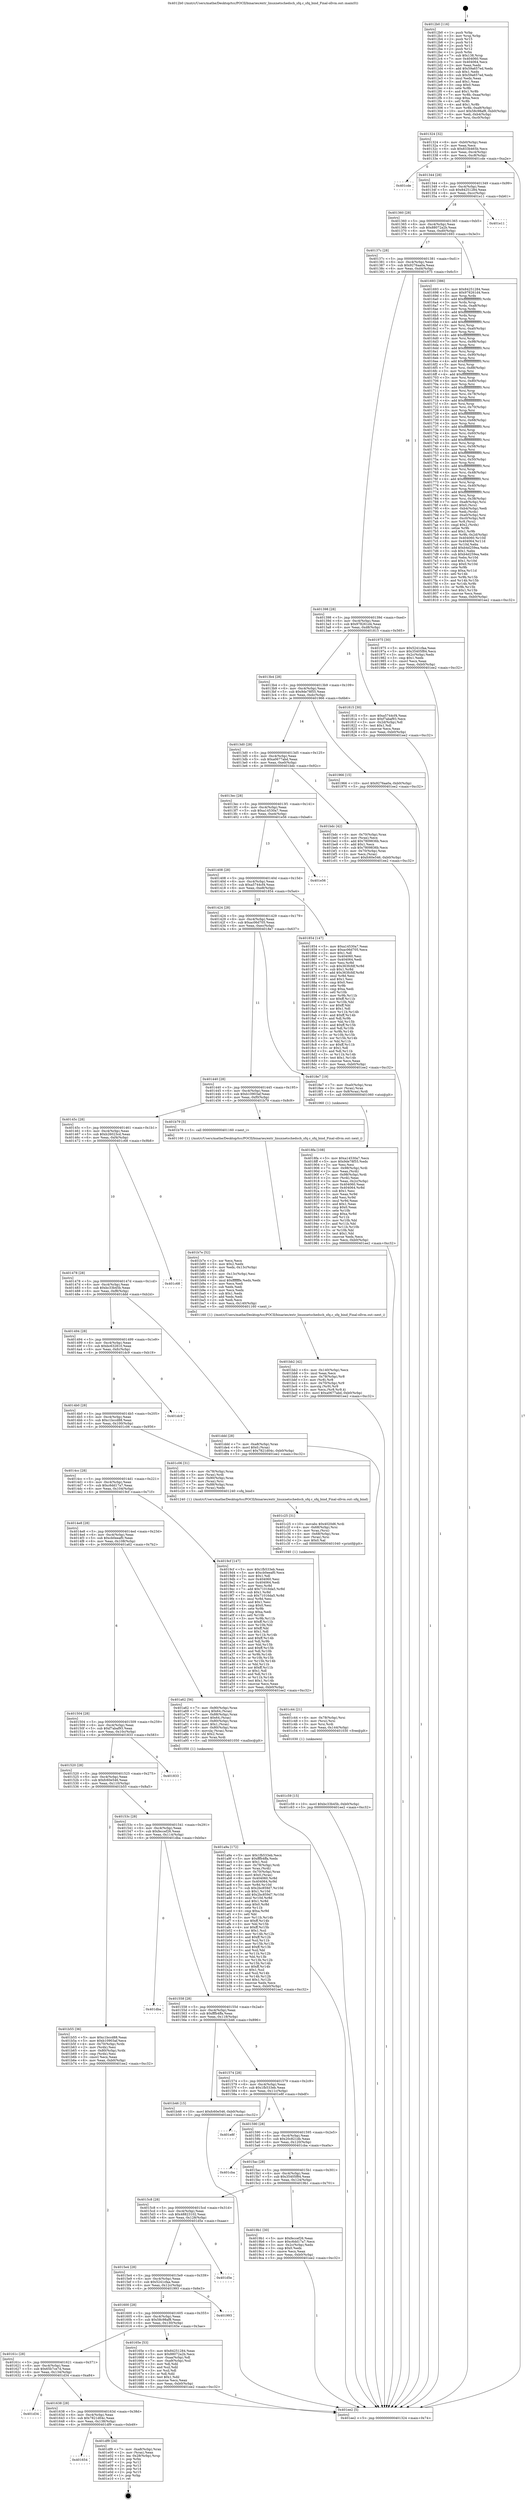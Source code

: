 digraph "0x4012b0" {
  label = "0x4012b0 (/mnt/c/Users/mathe/Desktop/tcc/POCII/binaries/extr_linuxnetschedsch_sfq.c_sfq_bind_Final-ollvm.out::main(0))"
  labelloc = "t"
  node[shape=record]

  Entry [label="",width=0.3,height=0.3,shape=circle,fillcolor=black,style=filled]
  "0x401324" [label="{
     0x401324 [32]\l
     | [instrs]\l
     &nbsp;&nbsp;0x401324 \<+6\>: mov -0xb0(%rbp),%eax\l
     &nbsp;&nbsp;0x40132a \<+2\>: mov %eax,%ecx\l
     &nbsp;&nbsp;0x40132c \<+6\>: sub $0x833b465b,%ecx\l
     &nbsp;&nbsp;0x401332 \<+6\>: mov %eax,-0xc4(%rbp)\l
     &nbsp;&nbsp;0x401338 \<+6\>: mov %ecx,-0xc8(%rbp)\l
     &nbsp;&nbsp;0x40133e \<+6\>: je 0000000000401cde \<main+0xa2e\>\l
  }"]
  "0x401cde" [label="{
     0x401cde\l
  }", style=dashed]
  "0x401344" [label="{
     0x401344 [28]\l
     | [instrs]\l
     &nbsp;&nbsp;0x401344 \<+5\>: jmp 0000000000401349 \<main+0x99\>\l
     &nbsp;&nbsp;0x401349 \<+6\>: mov -0xc4(%rbp),%eax\l
     &nbsp;&nbsp;0x40134f \<+5\>: sub $0x84251284,%eax\l
     &nbsp;&nbsp;0x401354 \<+6\>: mov %eax,-0xcc(%rbp)\l
     &nbsp;&nbsp;0x40135a \<+6\>: je 0000000000401e11 \<main+0xb61\>\l
  }"]
  Exit [label="",width=0.3,height=0.3,shape=circle,fillcolor=black,style=filled,peripheries=2]
  "0x401e11" [label="{
     0x401e11\l
  }", style=dashed]
  "0x401360" [label="{
     0x401360 [28]\l
     | [instrs]\l
     &nbsp;&nbsp;0x401360 \<+5\>: jmp 0000000000401365 \<main+0xb5\>\l
     &nbsp;&nbsp;0x401365 \<+6\>: mov -0xc4(%rbp),%eax\l
     &nbsp;&nbsp;0x40136b \<+5\>: sub $0x88072a2b,%eax\l
     &nbsp;&nbsp;0x401370 \<+6\>: mov %eax,-0xd0(%rbp)\l
     &nbsp;&nbsp;0x401376 \<+6\>: je 0000000000401693 \<main+0x3e3\>\l
  }"]
  "0x401654" [label="{
     0x401654\l
  }", style=dashed]
  "0x401693" [label="{
     0x401693 [386]\l
     | [instrs]\l
     &nbsp;&nbsp;0x401693 \<+5\>: mov $0x84251284,%eax\l
     &nbsp;&nbsp;0x401698 \<+5\>: mov $0x978261d4,%ecx\l
     &nbsp;&nbsp;0x40169d \<+3\>: mov %rsp,%rdx\l
     &nbsp;&nbsp;0x4016a0 \<+4\>: add $0xfffffffffffffff0,%rdx\l
     &nbsp;&nbsp;0x4016a4 \<+3\>: mov %rdx,%rsp\l
     &nbsp;&nbsp;0x4016a7 \<+7\>: mov %rdx,-0xa8(%rbp)\l
     &nbsp;&nbsp;0x4016ae \<+3\>: mov %rsp,%rdx\l
     &nbsp;&nbsp;0x4016b1 \<+4\>: add $0xfffffffffffffff0,%rdx\l
     &nbsp;&nbsp;0x4016b5 \<+3\>: mov %rdx,%rsp\l
     &nbsp;&nbsp;0x4016b8 \<+3\>: mov %rsp,%rsi\l
     &nbsp;&nbsp;0x4016bb \<+4\>: add $0xfffffffffffffff0,%rsi\l
     &nbsp;&nbsp;0x4016bf \<+3\>: mov %rsi,%rsp\l
     &nbsp;&nbsp;0x4016c2 \<+7\>: mov %rsi,-0xa0(%rbp)\l
     &nbsp;&nbsp;0x4016c9 \<+3\>: mov %rsp,%rsi\l
     &nbsp;&nbsp;0x4016cc \<+4\>: add $0xfffffffffffffff0,%rsi\l
     &nbsp;&nbsp;0x4016d0 \<+3\>: mov %rsi,%rsp\l
     &nbsp;&nbsp;0x4016d3 \<+7\>: mov %rsi,-0x98(%rbp)\l
     &nbsp;&nbsp;0x4016da \<+3\>: mov %rsp,%rsi\l
     &nbsp;&nbsp;0x4016dd \<+4\>: add $0xfffffffffffffff0,%rsi\l
     &nbsp;&nbsp;0x4016e1 \<+3\>: mov %rsi,%rsp\l
     &nbsp;&nbsp;0x4016e4 \<+7\>: mov %rsi,-0x90(%rbp)\l
     &nbsp;&nbsp;0x4016eb \<+3\>: mov %rsp,%rsi\l
     &nbsp;&nbsp;0x4016ee \<+4\>: add $0xfffffffffffffff0,%rsi\l
     &nbsp;&nbsp;0x4016f2 \<+3\>: mov %rsi,%rsp\l
     &nbsp;&nbsp;0x4016f5 \<+7\>: mov %rsi,-0x88(%rbp)\l
     &nbsp;&nbsp;0x4016fc \<+3\>: mov %rsp,%rsi\l
     &nbsp;&nbsp;0x4016ff \<+4\>: add $0xfffffffffffffff0,%rsi\l
     &nbsp;&nbsp;0x401703 \<+3\>: mov %rsi,%rsp\l
     &nbsp;&nbsp;0x401706 \<+4\>: mov %rsi,-0x80(%rbp)\l
     &nbsp;&nbsp;0x40170a \<+3\>: mov %rsp,%rsi\l
     &nbsp;&nbsp;0x40170d \<+4\>: add $0xfffffffffffffff0,%rsi\l
     &nbsp;&nbsp;0x401711 \<+3\>: mov %rsi,%rsp\l
     &nbsp;&nbsp;0x401714 \<+4\>: mov %rsi,-0x78(%rbp)\l
     &nbsp;&nbsp;0x401718 \<+3\>: mov %rsp,%rsi\l
     &nbsp;&nbsp;0x40171b \<+4\>: add $0xfffffffffffffff0,%rsi\l
     &nbsp;&nbsp;0x40171f \<+3\>: mov %rsi,%rsp\l
     &nbsp;&nbsp;0x401722 \<+4\>: mov %rsi,-0x70(%rbp)\l
     &nbsp;&nbsp;0x401726 \<+3\>: mov %rsp,%rsi\l
     &nbsp;&nbsp;0x401729 \<+4\>: add $0xfffffffffffffff0,%rsi\l
     &nbsp;&nbsp;0x40172d \<+3\>: mov %rsi,%rsp\l
     &nbsp;&nbsp;0x401730 \<+4\>: mov %rsi,-0x68(%rbp)\l
     &nbsp;&nbsp;0x401734 \<+3\>: mov %rsp,%rsi\l
     &nbsp;&nbsp;0x401737 \<+4\>: add $0xfffffffffffffff0,%rsi\l
     &nbsp;&nbsp;0x40173b \<+3\>: mov %rsi,%rsp\l
     &nbsp;&nbsp;0x40173e \<+4\>: mov %rsi,-0x60(%rbp)\l
     &nbsp;&nbsp;0x401742 \<+3\>: mov %rsp,%rsi\l
     &nbsp;&nbsp;0x401745 \<+4\>: add $0xfffffffffffffff0,%rsi\l
     &nbsp;&nbsp;0x401749 \<+3\>: mov %rsi,%rsp\l
     &nbsp;&nbsp;0x40174c \<+4\>: mov %rsi,-0x58(%rbp)\l
     &nbsp;&nbsp;0x401750 \<+3\>: mov %rsp,%rsi\l
     &nbsp;&nbsp;0x401753 \<+4\>: add $0xfffffffffffffff0,%rsi\l
     &nbsp;&nbsp;0x401757 \<+3\>: mov %rsi,%rsp\l
     &nbsp;&nbsp;0x40175a \<+4\>: mov %rsi,-0x50(%rbp)\l
     &nbsp;&nbsp;0x40175e \<+3\>: mov %rsp,%rsi\l
     &nbsp;&nbsp;0x401761 \<+4\>: add $0xfffffffffffffff0,%rsi\l
     &nbsp;&nbsp;0x401765 \<+3\>: mov %rsi,%rsp\l
     &nbsp;&nbsp;0x401768 \<+4\>: mov %rsi,-0x48(%rbp)\l
     &nbsp;&nbsp;0x40176c \<+3\>: mov %rsp,%rsi\l
     &nbsp;&nbsp;0x40176f \<+4\>: add $0xfffffffffffffff0,%rsi\l
     &nbsp;&nbsp;0x401773 \<+3\>: mov %rsi,%rsp\l
     &nbsp;&nbsp;0x401776 \<+4\>: mov %rsi,-0x40(%rbp)\l
     &nbsp;&nbsp;0x40177a \<+3\>: mov %rsp,%rsi\l
     &nbsp;&nbsp;0x40177d \<+4\>: add $0xfffffffffffffff0,%rsi\l
     &nbsp;&nbsp;0x401781 \<+3\>: mov %rsi,%rsp\l
     &nbsp;&nbsp;0x401784 \<+4\>: mov %rsi,-0x38(%rbp)\l
     &nbsp;&nbsp;0x401788 \<+7\>: mov -0xa8(%rbp),%rsi\l
     &nbsp;&nbsp;0x40178f \<+6\>: movl $0x0,(%rsi)\l
     &nbsp;&nbsp;0x401795 \<+6\>: mov -0xb4(%rbp),%edi\l
     &nbsp;&nbsp;0x40179b \<+2\>: mov %edi,(%rdx)\l
     &nbsp;&nbsp;0x40179d \<+7\>: mov -0xa0(%rbp),%rsi\l
     &nbsp;&nbsp;0x4017a4 \<+7\>: mov -0xc0(%rbp),%r8\l
     &nbsp;&nbsp;0x4017ab \<+3\>: mov %r8,(%rsi)\l
     &nbsp;&nbsp;0x4017ae \<+3\>: cmpl $0x2,(%rdx)\l
     &nbsp;&nbsp;0x4017b1 \<+4\>: setne %r9b\l
     &nbsp;&nbsp;0x4017b5 \<+4\>: and $0x1,%r9b\l
     &nbsp;&nbsp;0x4017b9 \<+4\>: mov %r9b,-0x2d(%rbp)\l
     &nbsp;&nbsp;0x4017bd \<+8\>: mov 0x404060,%r10d\l
     &nbsp;&nbsp;0x4017c5 \<+8\>: mov 0x404064,%r11d\l
     &nbsp;&nbsp;0x4017cd \<+3\>: mov %r10d,%ebx\l
     &nbsp;&nbsp;0x4017d0 \<+6\>: add $0xb4d259ea,%ebx\l
     &nbsp;&nbsp;0x4017d6 \<+3\>: sub $0x1,%ebx\l
     &nbsp;&nbsp;0x4017d9 \<+6\>: sub $0xb4d259ea,%ebx\l
     &nbsp;&nbsp;0x4017df \<+4\>: imul %ebx,%r10d\l
     &nbsp;&nbsp;0x4017e3 \<+4\>: and $0x1,%r10d\l
     &nbsp;&nbsp;0x4017e7 \<+4\>: cmp $0x0,%r10d\l
     &nbsp;&nbsp;0x4017eb \<+4\>: sete %r9b\l
     &nbsp;&nbsp;0x4017ef \<+4\>: cmp $0xa,%r11d\l
     &nbsp;&nbsp;0x4017f3 \<+4\>: setl %r14b\l
     &nbsp;&nbsp;0x4017f7 \<+3\>: mov %r9b,%r15b\l
     &nbsp;&nbsp;0x4017fa \<+3\>: and %r14b,%r15b\l
     &nbsp;&nbsp;0x4017fd \<+3\>: xor %r14b,%r9b\l
     &nbsp;&nbsp;0x401800 \<+3\>: or %r9b,%r15b\l
     &nbsp;&nbsp;0x401803 \<+4\>: test $0x1,%r15b\l
     &nbsp;&nbsp;0x401807 \<+3\>: cmovne %ecx,%eax\l
     &nbsp;&nbsp;0x40180a \<+6\>: mov %eax,-0xb0(%rbp)\l
     &nbsp;&nbsp;0x401810 \<+5\>: jmp 0000000000401ee2 \<main+0xc32\>\l
  }"]
  "0x40137c" [label="{
     0x40137c [28]\l
     | [instrs]\l
     &nbsp;&nbsp;0x40137c \<+5\>: jmp 0000000000401381 \<main+0xd1\>\l
     &nbsp;&nbsp;0x401381 \<+6\>: mov -0xc4(%rbp),%eax\l
     &nbsp;&nbsp;0x401387 \<+5\>: sub $0x9276aa0a,%eax\l
     &nbsp;&nbsp;0x40138c \<+6\>: mov %eax,-0xd4(%rbp)\l
     &nbsp;&nbsp;0x401392 \<+6\>: je 0000000000401975 \<main+0x6c5\>\l
  }"]
  "0x401df9" [label="{
     0x401df9 [24]\l
     | [instrs]\l
     &nbsp;&nbsp;0x401df9 \<+7\>: mov -0xa8(%rbp),%rax\l
     &nbsp;&nbsp;0x401e00 \<+2\>: mov (%rax),%eax\l
     &nbsp;&nbsp;0x401e02 \<+4\>: lea -0x28(%rbp),%rsp\l
     &nbsp;&nbsp;0x401e06 \<+1\>: pop %rbx\l
     &nbsp;&nbsp;0x401e07 \<+2\>: pop %r12\l
     &nbsp;&nbsp;0x401e09 \<+2\>: pop %r13\l
     &nbsp;&nbsp;0x401e0b \<+2\>: pop %r14\l
     &nbsp;&nbsp;0x401e0d \<+2\>: pop %r15\l
     &nbsp;&nbsp;0x401e0f \<+1\>: pop %rbp\l
     &nbsp;&nbsp;0x401e10 \<+1\>: ret\l
  }"]
  "0x401975" [label="{
     0x401975 [30]\l
     | [instrs]\l
     &nbsp;&nbsp;0x401975 \<+5\>: mov $0x5241cfaa,%eax\l
     &nbsp;&nbsp;0x40197a \<+5\>: mov $0x35405f84,%ecx\l
     &nbsp;&nbsp;0x40197f \<+3\>: mov -0x2c(%rbp),%edx\l
     &nbsp;&nbsp;0x401982 \<+3\>: cmp $0x1,%edx\l
     &nbsp;&nbsp;0x401985 \<+3\>: cmovl %ecx,%eax\l
     &nbsp;&nbsp;0x401988 \<+6\>: mov %eax,-0xb0(%rbp)\l
     &nbsp;&nbsp;0x40198e \<+5\>: jmp 0000000000401ee2 \<main+0xc32\>\l
  }"]
  "0x401398" [label="{
     0x401398 [28]\l
     | [instrs]\l
     &nbsp;&nbsp;0x401398 \<+5\>: jmp 000000000040139d \<main+0xed\>\l
     &nbsp;&nbsp;0x40139d \<+6\>: mov -0xc4(%rbp),%eax\l
     &nbsp;&nbsp;0x4013a3 \<+5\>: sub $0x978261d4,%eax\l
     &nbsp;&nbsp;0x4013a8 \<+6\>: mov %eax,-0xd8(%rbp)\l
     &nbsp;&nbsp;0x4013ae \<+6\>: je 0000000000401815 \<main+0x565\>\l
  }"]
  "0x401638" [label="{
     0x401638 [28]\l
     | [instrs]\l
     &nbsp;&nbsp;0x401638 \<+5\>: jmp 000000000040163d \<main+0x38d\>\l
     &nbsp;&nbsp;0x40163d \<+6\>: mov -0xc4(%rbp),%eax\l
     &nbsp;&nbsp;0x401643 \<+5\>: sub $0x7821d04c,%eax\l
     &nbsp;&nbsp;0x401648 \<+6\>: mov %eax,-0x138(%rbp)\l
     &nbsp;&nbsp;0x40164e \<+6\>: je 0000000000401df9 \<main+0xb49\>\l
  }"]
  "0x401815" [label="{
     0x401815 [30]\l
     | [instrs]\l
     &nbsp;&nbsp;0x401815 \<+5\>: mov $0xa5744cf4,%eax\l
     &nbsp;&nbsp;0x40181a \<+5\>: mov $0xf7abaf93,%ecx\l
     &nbsp;&nbsp;0x40181f \<+3\>: mov -0x2d(%rbp),%dl\l
     &nbsp;&nbsp;0x401822 \<+3\>: test $0x1,%dl\l
     &nbsp;&nbsp;0x401825 \<+3\>: cmovne %ecx,%eax\l
     &nbsp;&nbsp;0x401828 \<+6\>: mov %eax,-0xb0(%rbp)\l
     &nbsp;&nbsp;0x40182e \<+5\>: jmp 0000000000401ee2 \<main+0xc32\>\l
  }"]
  "0x4013b4" [label="{
     0x4013b4 [28]\l
     | [instrs]\l
     &nbsp;&nbsp;0x4013b4 \<+5\>: jmp 00000000004013b9 \<main+0x109\>\l
     &nbsp;&nbsp;0x4013b9 \<+6\>: mov -0xc4(%rbp),%eax\l
     &nbsp;&nbsp;0x4013bf \<+5\>: sub $0x9de78f55,%eax\l
     &nbsp;&nbsp;0x4013c4 \<+6\>: mov %eax,-0xdc(%rbp)\l
     &nbsp;&nbsp;0x4013ca \<+6\>: je 0000000000401966 \<main+0x6b6\>\l
  }"]
  "0x401d34" [label="{
     0x401d34\l
  }", style=dashed]
  "0x401966" [label="{
     0x401966 [15]\l
     | [instrs]\l
     &nbsp;&nbsp;0x401966 \<+10\>: movl $0x9276aa0a,-0xb0(%rbp)\l
     &nbsp;&nbsp;0x401970 \<+5\>: jmp 0000000000401ee2 \<main+0xc32\>\l
  }"]
  "0x4013d0" [label="{
     0x4013d0 [28]\l
     | [instrs]\l
     &nbsp;&nbsp;0x4013d0 \<+5\>: jmp 00000000004013d5 \<main+0x125\>\l
     &nbsp;&nbsp;0x4013d5 \<+6\>: mov -0xc4(%rbp),%eax\l
     &nbsp;&nbsp;0x4013db \<+5\>: sub $0xa0677abd,%eax\l
     &nbsp;&nbsp;0x4013e0 \<+6\>: mov %eax,-0xe0(%rbp)\l
     &nbsp;&nbsp;0x4013e6 \<+6\>: je 0000000000401bdc \<main+0x92c\>\l
  }"]
  "0x401c59" [label="{
     0x401c59 [15]\l
     | [instrs]\l
     &nbsp;&nbsp;0x401c59 \<+10\>: movl $0xbc33b45b,-0xb0(%rbp)\l
     &nbsp;&nbsp;0x401c63 \<+5\>: jmp 0000000000401ee2 \<main+0xc32\>\l
  }"]
  "0x401bdc" [label="{
     0x401bdc [42]\l
     | [instrs]\l
     &nbsp;&nbsp;0x401bdc \<+4\>: mov -0x70(%rbp),%rax\l
     &nbsp;&nbsp;0x401be0 \<+2\>: mov (%rax),%ecx\l
     &nbsp;&nbsp;0x401be2 \<+6\>: add $0x7809836b,%ecx\l
     &nbsp;&nbsp;0x401be8 \<+3\>: add $0x1,%ecx\l
     &nbsp;&nbsp;0x401beb \<+6\>: sub $0x7809836b,%ecx\l
     &nbsp;&nbsp;0x401bf1 \<+4\>: mov -0x70(%rbp),%rax\l
     &nbsp;&nbsp;0x401bf5 \<+2\>: mov %ecx,(%rax)\l
     &nbsp;&nbsp;0x401bf7 \<+10\>: movl $0xfc60e546,-0xb0(%rbp)\l
     &nbsp;&nbsp;0x401c01 \<+5\>: jmp 0000000000401ee2 \<main+0xc32\>\l
  }"]
  "0x4013ec" [label="{
     0x4013ec [28]\l
     | [instrs]\l
     &nbsp;&nbsp;0x4013ec \<+5\>: jmp 00000000004013f1 \<main+0x141\>\l
     &nbsp;&nbsp;0x4013f1 \<+6\>: mov -0xc4(%rbp),%eax\l
     &nbsp;&nbsp;0x4013f7 \<+5\>: sub $0xa14530a7,%eax\l
     &nbsp;&nbsp;0x4013fc \<+6\>: mov %eax,-0xe4(%rbp)\l
     &nbsp;&nbsp;0x401402 \<+6\>: je 0000000000401e56 \<main+0xba6\>\l
  }"]
  "0x401c44" [label="{
     0x401c44 [21]\l
     | [instrs]\l
     &nbsp;&nbsp;0x401c44 \<+4\>: mov -0x78(%rbp),%rsi\l
     &nbsp;&nbsp;0x401c48 \<+3\>: mov (%rsi),%rsi\l
     &nbsp;&nbsp;0x401c4b \<+3\>: mov %rsi,%rdi\l
     &nbsp;&nbsp;0x401c4e \<+6\>: mov %eax,-0x144(%rbp)\l
     &nbsp;&nbsp;0x401c54 \<+5\>: call 0000000000401030 \<free@plt\>\l
     | [calls]\l
     &nbsp;&nbsp;0x401030 \{1\} (unknown)\l
  }"]
  "0x401e56" [label="{
     0x401e56\l
  }", style=dashed]
  "0x401408" [label="{
     0x401408 [28]\l
     | [instrs]\l
     &nbsp;&nbsp;0x401408 \<+5\>: jmp 000000000040140d \<main+0x15d\>\l
     &nbsp;&nbsp;0x40140d \<+6\>: mov -0xc4(%rbp),%eax\l
     &nbsp;&nbsp;0x401413 \<+5\>: sub $0xa5744cf4,%eax\l
     &nbsp;&nbsp;0x401418 \<+6\>: mov %eax,-0xe8(%rbp)\l
     &nbsp;&nbsp;0x40141e \<+6\>: je 0000000000401854 \<main+0x5a4\>\l
  }"]
  "0x401c25" [label="{
     0x401c25 [31]\l
     | [instrs]\l
     &nbsp;&nbsp;0x401c25 \<+10\>: movabs $0x4020d6,%rdi\l
     &nbsp;&nbsp;0x401c2f \<+4\>: mov -0x68(%rbp),%rsi\l
     &nbsp;&nbsp;0x401c33 \<+3\>: mov %rax,(%rsi)\l
     &nbsp;&nbsp;0x401c36 \<+4\>: mov -0x68(%rbp),%rax\l
     &nbsp;&nbsp;0x401c3a \<+3\>: mov (%rax),%rsi\l
     &nbsp;&nbsp;0x401c3d \<+2\>: mov $0x0,%al\l
     &nbsp;&nbsp;0x401c3f \<+5\>: call 0000000000401040 \<printf@plt\>\l
     | [calls]\l
     &nbsp;&nbsp;0x401040 \{1\} (unknown)\l
  }"]
  "0x401854" [label="{
     0x401854 [147]\l
     | [instrs]\l
     &nbsp;&nbsp;0x401854 \<+5\>: mov $0xa14530a7,%eax\l
     &nbsp;&nbsp;0x401859 \<+5\>: mov $0xac06d705,%ecx\l
     &nbsp;&nbsp;0x40185e \<+2\>: mov $0x1,%dl\l
     &nbsp;&nbsp;0x401860 \<+7\>: mov 0x404060,%esi\l
     &nbsp;&nbsp;0x401867 \<+7\>: mov 0x404064,%edi\l
     &nbsp;&nbsp;0x40186e \<+3\>: mov %esi,%r8d\l
     &nbsp;&nbsp;0x401871 \<+7\>: sub $0x363fcfdf,%r8d\l
     &nbsp;&nbsp;0x401878 \<+4\>: sub $0x1,%r8d\l
     &nbsp;&nbsp;0x40187c \<+7\>: add $0x363fcfdf,%r8d\l
     &nbsp;&nbsp;0x401883 \<+4\>: imul %r8d,%esi\l
     &nbsp;&nbsp;0x401887 \<+3\>: and $0x1,%esi\l
     &nbsp;&nbsp;0x40188a \<+3\>: cmp $0x0,%esi\l
     &nbsp;&nbsp;0x40188d \<+4\>: sete %r9b\l
     &nbsp;&nbsp;0x401891 \<+3\>: cmp $0xa,%edi\l
     &nbsp;&nbsp;0x401894 \<+4\>: setl %r10b\l
     &nbsp;&nbsp;0x401898 \<+3\>: mov %r9b,%r11b\l
     &nbsp;&nbsp;0x40189b \<+4\>: xor $0xff,%r11b\l
     &nbsp;&nbsp;0x40189f \<+3\>: mov %r10b,%bl\l
     &nbsp;&nbsp;0x4018a2 \<+3\>: xor $0xff,%bl\l
     &nbsp;&nbsp;0x4018a5 \<+3\>: xor $0x1,%dl\l
     &nbsp;&nbsp;0x4018a8 \<+3\>: mov %r11b,%r14b\l
     &nbsp;&nbsp;0x4018ab \<+4\>: and $0xff,%r14b\l
     &nbsp;&nbsp;0x4018af \<+3\>: and %dl,%r9b\l
     &nbsp;&nbsp;0x4018b2 \<+3\>: mov %bl,%r15b\l
     &nbsp;&nbsp;0x4018b5 \<+4\>: and $0xff,%r15b\l
     &nbsp;&nbsp;0x4018b9 \<+3\>: and %dl,%r10b\l
     &nbsp;&nbsp;0x4018bc \<+3\>: or %r9b,%r14b\l
     &nbsp;&nbsp;0x4018bf \<+3\>: or %r10b,%r15b\l
     &nbsp;&nbsp;0x4018c2 \<+3\>: xor %r15b,%r14b\l
     &nbsp;&nbsp;0x4018c5 \<+3\>: or %bl,%r11b\l
     &nbsp;&nbsp;0x4018c8 \<+4\>: xor $0xff,%r11b\l
     &nbsp;&nbsp;0x4018cc \<+3\>: or $0x1,%dl\l
     &nbsp;&nbsp;0x4018cf \<+3\>: and %dl,%r11b\l
     &nbsp;&nbsp;0x4018d2 \<+3\>: or %r11b,%r14b\l
     &nbsp;&nbsp;0x4018d5 \<+4\>: test $0x1,%r14b\l
     &nbsp;&nbsp;0x4018d9 \<+3\>: cmovne %ecx,%eax\l
     &nbsp;&nbsp;0x4018dc \<+6\>: mov %eax,-0xb0(%rbp)\l
     &nbsp;&nbsp;0x4018e2 \<+5\>: jmp 0000000000401ee2 \<main+0xc32\>\l
  }"]
  "0x401424" [label="{
     0x401424 [28]\l
     | [instrs]\l
     &nbsp;&nbsp;0x401424 \<+5\>: jmp 0000000000401429 \<main+0x179\>\l
     &nbsp;&nbsp;0x401429 \<+6\>: mov -0xc4(%rbp),%eax\l
     &nbsp;&nbsp;0x40142f \<+5\>: sub $0xac06d705,%eax\l
     &nbsp;&nbsp;0x401434 \<+6\>: mov %eax,-0xec(%rbp)\l
     &nbsp;&nbsp;0x40143a \<+6\>: je 00000000004018e7 \<main+0x637\>\l
  }"]
  "0x401bb2" [label="{
     0x401bb2 [42]\l
     | [instrs]\l
     &nbsp;&nbsp;0x401bb2 \<+6\>: mov -0x140(%rbp),%ecx\l
     &nbsp;&nbsp;0x401bb8 \<+3\>: imul %eax,%ecx\l
     &nbsp;&nbsp;0x401bbb \<+4\>: mov -0x78(%rbp),%r8\l
     &nbsp;&nbsp;0x401bbf \<+3\>: mov (%r8),%r8\l
     &nbsp;&nbsp;0x401bc2 \<+4\>: mov -0x70(%rbp),%r9\l
     &nbsp;&nbsp;0x401bc6 \<+3\>: movslq (%r9),%r9\l
     &nbsp;&nbsp;0x401bc9 \<+4\>: mov %ecx,(%r8,%r9,4)\l
     &nbsp;&nbsp;0x401bcd \<+10\>: movl $0xa0677abd,-0xb0(%rbp)\l
     &nbsp;&nbsp;0x401bd7 \<+5\>: jmp 0000000000401ee2 \<main+0xc32\>\l
  }"]
  "0x4018e7" [label="{
     0x4018e7 [19]\l
     | [instrs]\l
     &nbsp;&nbsp;0x4018e7 \<+7\>: mov -0xa0(%rbp),%rax\l
     &nbsp;&nbsp;0x4018ee \<+3\>: mov (%rax),%rax\l
     &nbsp;&nbsp;0x4018f1 \<+4\>: mov 0x8(%rax),%rdi\l
     &nbsp;&nbsp;0x4018f5 \<+5\>: call 0000000000401060 \<atoi@plt\>\l
     | [calls]\l
     &nbsp;&nbsp;0x401060 \{1\} (unknown)\l
  }"]
  "0x401440" [label="{
     0x401440 [28]\l
     | [instrs]\l
     &nbsp;&nbsp;0x401440 \<+5\>: jmp 0000000000401445 \<main+0x195\>\l
     &nbsp;&nbsp;0x401445 \<+6\>: mov -0xc4(%rbp),%eax\l
     &nbsp;&nbsp;0x40144b \<+5\>: sub $0xb10903af,%eax\l
     &nbsp;&nbsp;0x401450 \<+6\>: mov %eax,-0xf0(%rbp)\l
     &nbsp;&nbsp;0x401456 \<+6\>: je 0000000000401b79 \<main+0x8c9\>\l
  }"]
  "0x401b7e" [label="{
     0x401b7e [52]\l
     | [instrs]\l
     &nbsp;&nbsp;0x401b7e \<+2\>: xor %ecx,%ecx\l
     &nbsp;&nbsp;0x401b80 \<+5\>: mov $0x2,%edx\l
     &nbsp;&nbsp;0x401b85 \<+6\>: mov %edx,-0x13c(%rbp)\l
     &nbsp;&nbsp;0x401b8b \<+1\>: cltd\l
     &nbsp;&nbsp;0x401b8c \<+6\>: mov -0x13c(%rbp),%esi\l
     &nbsp;&nbsp;0x401b92 \<+2\>: idiv %esi\l
     &nbsp;&nbsp;0x401b94 \<+6\>: imul $0xfffffffe,%edx,%edx\l
     &nbsp;&nbsp;0x401b9a \<+2\>: mov %ecx,%edi\l
     &nbsp;&nbsp;0x401b9c \<+2\>: sub %edx,%edi\l
     &nbsp;&nbsp;0x401b9e \<+2\>: mov %ecx,%edx\l
     &nbsp;&nbsp;0x401ba0 \<+3\>: sub $0x1,%edx\l
     &nbsp;&nbsp;0x401ba3 \<+2\>: add %edx,%edi\l
     &nbsp;&nbsp;0x401ba5 \<+2\>: sub %edi,%ecx\l
     &nbsp;&nbsp;0x401ba7 \<+6\>: mov %ecx,-0x140(%rbp)\l
     &nbsp;&nbsp;0x401bad \<+5\>: call 0000000000401160 \<next_i\>\l
     | [calls]\l
     &nbsp;&nbsp;0x401160 \{1\} (/mnt/c/Users/mathe/Desktop/tcc/POCII/binaries/extr_linuxnetschedsch_sfq.c_sfq_bind_Final-ollvm.out::next_i)\l
  }"]
  "0x401b79" [label="{
     0x401b79 [5]\l
     | [instrs]\l
     &nbsp;&nbsp;0x401b79 \<+5\>: call 0000000000401160 \<next_i\>\l
     | [calls]\l
     &nbsp;&nbsp;0x401160 \{1\} (/mnt/c/Users/mathe/Desktop/tcc/POCII/binaries/extr_linuxnetschedsch_sfq.c_sfq_bind_Final-ollvm.out::next_i)\l
  }"]
  "0x40145c" [label="{
     0x40145c [28]\l
     | [instrs]\l
     &nbsp;&nbsp;0x40145c \<+5\>: jmp 0000000000401461 \<main+0x1b1\>\l
     &nbsp;&nbsp;0x401461 \<+6\>: mov -0xc4(%rbp),%eax\l
     &nbsp;&nbsp;0x401467 \<+5\>: sub $0xb26023cd,%eax\l
     &nbsp;&nbsp;0x40146c \<+6\>: mov %eax,-0xf4(%rbp)\l
     &nbsp;&nbsp;0x401472 \<+6\>: je 0000000000401c68 \<main+0x9b8\>\l
  }"]
  "0x401a9a" [label="{
     0x401a9a [172]\l
     | [instrs]\l
     &nbsp;&nbsp;0x401a9a \<+5\>: mov $0x1fb533eb,%ecx\l
     &nbsp;&nbsp;0x401a9f \<+5\>: mov $0xfffb4ffa,%edx\l
     &nbsp;&nbsp;0x401aa4 \<+3\>: mov $0x1,%sil\l
     &nbsp;&nbsp;0x401aa7 \<+4\>: mov -0x78(%rbp),%rdi\l
     &nbsp;&nbsp;0x401aab \<+3\>: mov %rax,(%rdi)\l
     &nbsp;&nbsp;0x401aae \<+4\>: mov -0x70(%rbp),%rax\l
     &nbsp;&nbsp;0x401ab2 \<+6\>: movl $0x0,(%rax)\l
     &nbsp;&nbsp;0x401ab8 \<+8\>: mov 0x404060,%r8d\l
     &nbsp;&nbsp;0x401ac0 \<+8\>: mov 0x404064,%r9d\l
     &nbsp;&nbsp;0x401ac8 \<+3\>: mov %r8d,%r10d\l
     &nbsp;&nbsp;0x401acb \<+7\>: sub $0x2bc859d7,%r10d\l
     &nbsp;&nbsp;0x401ad2 \<+4\>: sub $0x1,%r10d\l
     &nbsp;&nbsp;0x401ad6 \<+7\>: add $0x2bc859d7,%r10d\l
     &nbsp;&nbsp;0x401add \<+4\>: imul %r10d,%r8d\l
     &nbsp;&nbsp;0x401ae1 \<+4\>: and $0x1,%r8d\l
     &nbsp;&nbsp;0x401ae5 \<+4\>: cmp $0x0,%r8d\l
     &nbsp;&nbsp;0x401ae9 \<+4\>: sete %r11b\l
     &nbsp;&nbsp;0x401aed \<+4\>: cmp $0xa,%r9d\l
     &nbsp;&nbsp;0x401af1 \<+3\>: setl %bl\l
     &nbsp;&nbsp;0x401af4 \<+3\>: mov %r11b,%r14b\l
     &nbsp;&nbsp;0x401af7 \<+4\>: xor $0xff,%r14b\l
     &nbsp;&nbsp;0x401afb \<+3\>: mov %bl,%r15b\l
     &nbsp;&nbsp;0x401afe \<+4\>: xor $0xff,%r15b\l
     &nbsp;&nbsp;0x401b02 \<+4\>: xor $0x1,%sil\l
     &nbsp;&nbsp;0x401b06 \<+3\>: mov %r14b,%r12b\l
     &nbsp;&nbsp;0x401b09 \<+4\>: and $0xff,%r12b\l
     &nbsp;&nbsp;0x401b0d \<+3\>: and %sil,%r11b\l
     &nbsp;&nbsp;0x401b10 \<+3\>: mov %r15b,%r13b\l
     &nbsp;&nbsp;0x401b13 \<+4\>: and $0xff,%r13b\l
     &nbsp;&nbsp;0x401b17 \<+3\>: and %sil,%bl\l
     &nbsp;&nbsp;0x401b1a \<+3\>: or %r11b,%r12b\l
     &nbsp;&nbsp;0x401b1d \<+3\>: or %bl,%r13b\l
     &nbsp;&nbsp;0x401b20 \<+3\>: xor %r13b,%r12b\l
     &nbsp;&nbsp;0x401b23 \<+3\>: or %r15b,%r14b\l
     &nbsp;&nbsp;0x401b26 \<+4\>: xor $0xff,%r14b\l
     &nbsp;&nbsp;0x401b2a \<+4\>: or $0x1,%sil\l
     &nbsp;&nbsp;0x401b2e \<+3\>: and %sil,%r14b\l
     &nbsp;&nbsp;0x401b31 \<+3\>: or %r14b,%r12b\l
     &nbsp;&nbsp;0x401b34 \<+4\>: test $0x1,%r12b\l
     &nbsp;&nbsp;0x401b38 \<+3\>: cmovne %edx,%ecx\l
     &nbsp;&nbsp;0x401b3b \<+6\>: mov %ecx,-0xb0(%rbp)\l
     &nbsp;&nbsp;0x401b41 \<+5\>: jmp 0000000000401ee2 \<main+0xc32\>\l
  }"]
  "0x401c68" [label="{
     0x401c68\l
  }", style=dashed]
  "0x401478" [label="{
     0x401478 [28]\l
     | [instrs]\l
     &nbsp;&nbsp;0x401478 \<+5\>: jmp 000000000040147d \<main+0x1cd\>\l
     &nbsp;&nbsp;0x40147d \<+6\>: mov -0xc4(%rbp),%eax\l
     &nbsp;&nbsp;0x401483 \<+5\>: sub $0xbc33b45b,%eax\l
     &nbsp;&nbsp;0x401488 \<+6\>: mov %eax,-0xf8(%rbp)\l
     &nbsp;&nbsp;0x40148e \<+6\>: je 0000000000401ddd \<main+0xb2d\>\l
  }"]
  "0x4018fa" [label="{
     0x4018fa [108]\l
     | [instrs]\l
     &nbsp;&nbsp;0x4018fa \<+5\>: mov $0xa14530a7,%ecx\l
     &nbsp;&nbsp;0x4018ff \<+5\>: mov $0x9de78f55,%edx\l
     &nbsp;&nbsp;0x401904 \<+2\>: xor %esi,%esi\l
     &nbsp;&nbsp;0x401906 \<+7\>: mov -0x98(%rbp),%rdi\l
     &nbsp;&nbsp;0x40190d \<+2\>: mov %eax,(%rdi)\l
     &nbsp;&nbsp;0x40190f \<+7\>: mov -0x98(%rbp),%rdi\l
     &nbsp;&nbsp;0x401916 \<+2\>: mov (%rdi),%eax\l
     &nbsp;&nbsp;0x401918 \<+3\>: mov %eax,-0x2c(%rbp)\l
     &nbsp;&nbsp;0x40191b \<+7\>: mov 0x404060,%eax\l
     &nbsp;&nbsp;0x401922 \<+8\>: mov 0x404064,%r8d\l
     &nbsp;&nbsp;0x40192a \<+3\>: sub $0x1,%esi\l
     &nbsp;&nbsp;0x40192d \<+3\>: mov %eax,%r9d\l
     &nbsp;&nbsp;0x401930 \<+3\>: add %esi,%r9d\l
     &nbsp;&nbsp;0x401933 \<+4\>: imul %r9d,%eax\l
     &nbsp;&nbsp;0x401937 \<+3\>: and $0x1,%eax\l
     &nbsp;&nbsp;0x40193a \<+3\>: cmp $0x0,%eax\l
     &nbsp;&nbsp;0x40193d \<+4\>: sete %r10b\l
     &nbsp;&nbsp;0x401941 \<+4\>: cmp $0xa,%r8d\l
     &nbsp;&nbsp;0x401945 \<+4\>: setl %r11b\l
     &nbsp;&nbsp;0x401949 \<+3\>: mov %r10b,%bl\l
     &nbsp;&nbsp;0x40194c \<+3\>: and %r11b,%bl\l
     &nbsp;&nbsp;0x40194f \<+3\>: xor %r11b,%r10b\l
     &nbsp;&nbsp;0x401952 \<+3\>: or %r10b,%bl\l
     &nbsp;&nbsp;0x401955 \<+3\>: test $0x1,%bl\l
     &nbsp;&nbsp;0x401958 \<+3\>: cmovne %edx,%ecx\l
     &nbsp;&nbsp;0x40195b \<+6\>: mov %ecx,-0xb0(%rbp)\l
     &nbsp;&nbsp;0x401961 \<+5\>: jmp 0000000000401ee2 \<main+0xc32\>\l
  }"]
  "0x401ddd" [label="{
     0x401ddd [28]\l
     | [instrs]\l
     &nbsp;&nbsp;0x401ddd \<+7\>: mov -0xa8(%rbp),%rax\l
     &nbsp;&nbsp;0x401de4 \<+6\>: movl $0x0,(%rax)\l
     &nbsp;&nbsp;0x401dea \<+10\>: movl $0x7821d04c,-0xb0(%rbp)\l
     &nbsp;&nbsp;0x401df4 \<+5\>: jmp 0000000000401ee2 \<main+0xc32\>\l
  }"]
  "0x401494" [label="{
     0x401494 [28]\l
     | [instrs]\l
     &nbsp;&nbsp;0x401494 \<+5\>: jmp 0000000000401499 \<main+0x1e9\>\l
     &nbsp;&nbsp;0x401499 \<+6\>: mov -0xc4(%rbp),%eax\l
     &nbsp;&nbsp;0x40149f \<+5\>: sub $0xbc632810,%eax\l
     &nbsp;&nbsp;0x4014a4 \<+6\>: mov %eax,-0xfc(%rbp)\l
     &nbsp;&nbsp;0x4014aa \<+6\>: je 0000000000401dc9 \<main+0xb19\>\l
  }"]
  "0x4012b0" [label="{
     0x4012b0 [116]\l
     | [instrs]\l
     &nbsp;&nbsp;0x4012b0 \<+1\>: push %rbp\l
     &nbsp;&nbsp;0x4012b1 \<+3\>: mov %rsp,%rbp\l
     &nbsp;&nbsp;0x4012b4 \<+2\>: push %r15\l
     &nbsp;&nbsp;0x4012b6 \<+2\>: push %r14\l
     &nbsp;&nbsp;0x4012b8 \<+2\>: push %r13\l
     &nbsp;&nbsp;0x4012ba \<+2\>: push %r12\l
     &nbsp;&nbsp;0x4012bc \<+1\>: push %rbx\l
     &nbsp;&nbsp;0x4012bd \<+7\>: sub $0x138,%rsp\l
     &nbsp;&nbsp;0x4012c4 \<+7\>: mov 0x404060,%eax\l
     &nbsp;&nbsp;0x4012cb \<+7\>: mov 0x404064,%ecx\l
     &nbsp;&nbsp;0x4012d2 \<+2\>: mov %eax,%edx\l
     &nbsp;&nbsp;0x4012d4 \<+6\>: add $0x59a657ed,%edx\l
     &nbsp;&nbsp;0x4012da \<+3\>: sub $0x1,%edx\l
     &nbsp;&nbsp;0x4012dd \<+6\>: sub $0x59a657ed,%edx\l
     &nbsp;&nbsp;0x4012e3 \<+3\>: imul %edx,%eax\l
     &nbsp;&nbsp;0x4012e6 \<+3\>: and $0x1,%eax\l
     &nbsp;&nbsp;0x4012e9 \<+3\>: cmp $0x0,%eax\l
     &nbsp;&nbsp;0x4012ec \<+4\>: sete %r8b\l
     &nbsp;&nbsp;0x4012f0 \<+4\>: and $0x1,%r8b\l
     &nbsp;&nbsp;0x4012f4 \<+7\>: mov %r8b,-0xaa(%rbp)\l
     &nbsp;&nbsp;0x4012fb \<+3\>: cmp $0xa,%ecx\l
     &nbsp;&nbsp;0x4012fe \<+4\>: setl %r8b\l
     &nbsp;&nbsp;0x401302 \<+4\>: and $0x1,%r8b\l
     &nbsp;&nbsp;0x401306 \<+7\>: mov %r8b,-0xa9(%rbp)\l
     &nbsp;&nbsp;0x40130d \<+10\>: movl $0x58c98af8,-0xb0(%rbp)\l
     &nbsp;&nbsp;0x401317 \<+6\>: mov %edi,-0xb4(%rbp)\l
     &nbsp;&nbsp;0x40131d \<+7\>: mov %rsi,-0xc0(%rbp)\l
  }"]
  "0x401dc9" [label="{
     0x401dc9\l
  }", style=dashed]
  "0x4014b0" [label="{
     0x4014b0 [28]\l
     | [instrs]\l
     &nbsp;&nbsp;0x4014b0 \<+5\>: jmp 00000000004014b5 \<main+0x205\>\l
     &nbsp;&nbsp;0x4014b5 \<+6\>: mov -0xc4(%rbp),%eax\l
     &nbsp;&nbsp;0x4014bb \<+5\>: sub $0xc1bccd88,%eax\l
     &nbsp;&nbsp;0x4014c0 \<+6\>: mov %eax,-0x100(%rbp)\l
     &nbsp;&nbsp;0x4014c6 \<+6\>: je 0000000000401c06 \<main+0x956\>\l
  }"]
  "0x401ee2" [label="{
     0x401ee2 [5]\l
     | [instrs]\l
     &nbsp;&nbsp;0x401ee2 \<+5\>: jmp 0000000000401324 \<main+0x74\>\l
  }"]
  "0x401c06" [label="{
     0x401c06 [31]\l
     | [instrs]\l
     &nbsp;&nbsp;0x401c06 \<+4\>: mov -0x78(%rbp),%rax\l
     &nbsp;&nbsp;0x401c0a \<+3\>: mov (%rax),%rdi\l
     &nbsp;&nbsp;0x401c0d \<+7\>: mov -0x90(%rbp),%rax\l
     &nbsp;&nbsp;0x401c14 \<+3\>: mov (%rax),%rsi\l
     &nbsp;&nbsp;0x401c17 \<+7\>: mov -0x88(%rbp),%rax\l
     &nbsp;&nbsp;0x401c1e \<+2\>: mov (%rax),%edx\l
     &nbsp;&nbsp;0x401c20 \<+5\>: call 0000000000401240 \<sfq_bind\>\l
     | [calls]\l
     &nbsp;&nbsp;0x401240 \{1\} (/mnt/c/Users/mathe/Desktop/tcc/POCII/binaries/extr_linuxnetschedsch_sfq.c_sfq_bind_Final-ollvm.out::sfq_bind)\l
  }"]
  "0x4014cc" [label="{
     0x4014cc [28]\l
     | [instrs]\l
     &nbsp;&nbsp;0x4014cc \<+5\>: jmp 00000000004014d1 \<main+0x221\>\l
     &nbsp;&nbsp;0x4014d1 \<+6\>: mov -0xc4(%rbp),%eax\l
     &nbsp;&nbsp;0x4014d7 \<+5\>: sub $0xc6dd17a7,%eax\l
     &nbsp;&nbsp;0x4014dc \<+6\>: mov %eax,-0x104(%rbp)\l
     &nbsp;&nbsp;0x4014e2 \<+6\>: je 00000000004019cf \<main+0x71f\>\l
  }"]
  "0x40161c" [label="{
     0x40161c [28]\l
     | [instrs]\l
     &nbsp;&nbsp;0x40161c \<+5\>: jmp 0000000000401621 \<main+0x371\>\l
     &nbsp;&nbsp;0x401621 \<+6\>: mov -0xc4(%rbp),%eax\l
     &nbsp;&nbsp;0x401627 \<+5\>: sub $0x65b7ce7d,%eax\l
     &nbsp;&nbsp;0x40162c \<+6\>: mov %eax,-0x134(%rbp)\l
     &nbsp;&nbsp;0x401632 \<+6\>: je 0000000000401d34 \<main+0xa84\>\l
  }"]
  "0x4019cf" [label="{
     0x4019cf [147]\l
     | [instrs]\l
     &nbsp;&nbsp;0x4019cf \<+5\>: mov $0x1fb533eb,%eax\l
     &nbsp;&nbsp;0x4019d4 \<+5\>: mov $0xcb0eeaf0,%ecx\l
     &nbsp;&nbsp;0x4019d9 \<+2\>: mov $0x1,%dl\l
     &nbsp;&nbsp;0x4019db \<+7\>: mov 0x404060,%esi\l
     &nbsp;&nbsp;0x4019e2 \<+7\>: mov 0x404064,%edi\l
     &nbsp;&nbsp;0x4019e9 \<+3\>: mov %esi,%r8d\l
     &nbsp;&nbsp;0x4019ec \<+7\>: add $0x71016da5,%r8d\l
     &nbsp;&nbsp;0x4019f3 \<+4\>: sub $0x1,%r8d\l
     &nbsp;&nbsp;0x4019f7 \<+7\>: sub $0x71016da5,%r8d\l
     &nbsp;&nbsp;0x4019fe \<+4\>: imul %r8d,%esi\l
     &nbsp;&nbsp;0x401a02 \<+3\>: and $0x1,%esi\l
     &nbsp;&nbsp;0x401a05 \<+3\>: cmp $0x0,%esi\l
     &nbsp;&nbsp;0x401a08 \<+4\>: sete %r9b\l
     &nbsp;&nbsp;0x401a0c \<+3\>: cmp $0xa,%edi\l
     &nbsp;&nbsp;0x401a0f \<+4\>: setl %r10b\l
     &nbsp;&nbsp;0x401a13 \<+3\>: mov %r9b,%r11b\l
     &nbsp;&nbsp;0x401a16 \<+4\>: xor $0xff,%r11b\l
     &nbsp;&nbsp;0x401a1a \<+3\>: mov %r10b,%bl\l
     &nbsp;&nbsp;0x401a1d \<+3\>: xor $0xff,%bl\l
     &nbsp;&nbsp;0x401a20 \<+3\>: xor $0x1,%dl\l
     &nbsp;&nbsp;0x401a23 \<+3\>: mov %r11b,%r14b\l
     &nbsp;&nbsp;0x401a26 \<+4\>: and $0xff,%r14b\l
     &nbsp;&nbsp;0x401a2a \<+3\>: and %dl,%r9b\l
     &nbsp;&nbsp;0x401a2d \<+3\>: mov %bl,%r15b\l
     &nbsp;&nbsp;0x401a30 \<+4\>: and $0xff,%r15b\l
     &nbsp;&nbsp;0x401a34 \<+3\>: and %dl,%r10b\l
     &nbsp;&nbsp;0x401a37 \<+3\>: or %r9b,%r14b\l
     &nbsp;&nbsp;0x401a3a \<+3\>: or %r10b,%r15b\l
     &nbsp;&nbsp;0x401a3d \<+3\>: xor %r15b,%r14b\l
     &nbsp;&nbsp;0x401a40 \<+3\>: or %bl,%r11b\l
     &nbsp;&nbsp;0x401a43 \<+4\>: xor $0xff,%r11b\l
     &nbsp;&nbsp;0x401a47 \<+3\>: or $0x1,%dl\l
     &nbsp;&nbsp;0x401a4a \<+3\>: and %dl,%r11b\l
     &nbsp;&nbsp;0x401a4d \<+3\>: or %r11b,%r14b\l
     &nbsp;&nbsp;0x401a50 \<+4\>: test $0x1,%r14b\l
     &nbsp;&nbsp;0x401a54 \<+3\>: cmovne %ecx,%eax\l
     &nbsp;&nbsp;0x401a57 \<+6\>: mov %eax,-0xb0(%rbp)\l
     &nbsp;&nbsp;0x401a5d \<+5\>: jmp 0000000000401ee2 \<main+0xc32\>\l
  }"]
  "0x4014e8" [label="{
     0x4014e8 [28]\l
     | [instrs]\l
     &nbsp;&nbsp;0x4014e8 \<+5\>: jmp 00000000004014ed \<main+0x23d\>\l
     &nbsp;&nbsp;0x4014ed \<+6\>: mov -0xc4(%rbp),%eax\l
     &nbsp;&nbsp;0x4014f3 \<+5\>: sub $0xcb0eeaf0,%eax\l
     &nbsp;&nbsp;0x4014f8 \<+6\>: mov %eax,-0x108(%rbp)\l
     &nbsp;&nbsp;0x4014fe \<+6\>: je 0000000000401a62 \<main+0x7b2\>\l
  }"]
  "0x40165e" [label="{
     0x40165e [53]\l
     | [instrs]\l
     &nbsp;&nbsp;0x40165e \<+5\>: mov $0x84251284,%eax\l
     &nbsp;&nbsp;0x401663 \<+5\>: mov $0x88072a2b,%ecx\l
     &nbsp;&nbsp;0x401668 \<+6\>: mov -0xaa(%rbp),%dl\l
     &nbsp;&nbsp;0x40166e \<+7\>: mov -0xa9(%rbp),%sil\l
     &nbsp;&nbsp;0x401675 \<+3\>: mov %dl,%dil\l
     &nbsp;&nbsp;0x401678 \<+3\>: and %sil,%dil\l
     &nbsp;&nbsp;0x40167b \<+3\>: xor %sil,%dl\l
     &nbsp;&nbsp;0x40167e \<+3\>: or %dl,%dil\l
     &nbsp;&nbsp;0x401681 \<+4\>: test $0x1,%dil\l
     &nbsp;&nbsp;0x401685 \<+3\>: cmovne %ecx,%eax\l
     &nbsp;&nbsp;0x401688 \<+6\>: mov %eax,-0xb0(%rbp)\l
     &nbsp;&nbsp;0x40168e \<+5\>: jmp 0000000000401ee2 \<main+0xc32\>\l
  }"]
  "0x401a62" [label="{
     0x401a62 [56]\l
     | [instrs]\l
     &nbsp;&nbsp;0x401a62 \<+7\>: mov -0x90(%rbp),%rax\l
     &nbsp;&nbsp;0x401a69 \<+7\>: movq $0x64,(%rax)\l
     &nbsp;&nbsp;0x401a70 \<+7\>: mov -0x88(%rbp),%rax\l
     &nbsp;&nbsp;0x401a77 \<+6\>: movl $0x64,(%rax)\l
     &nbsp;&nbsp;0x401a7d \<+4\>: mov -0x80(%rbp),%rax\l
     &nbsp;&nbsp;0x401a81 \<+6\>: movl $0x1,(%rax)\l
     &nbsp;&nbsp;0x401a87 \<+4\>: mov -0x80(%rbp),%rax\l
     &nbsp;&nbsp;0x401a8b \<+3\>: movslq (%rax),%rax\l
     &nbsp;&nbsp;0x401a8e \<+4\>: shl $0x2,%rax\l
     &nbsp;&nbsp;0x401a92 \<+3\>: mov %rax,%rdi\l
     &nbsp;&nbsp;0x401a95 \<+5\>: call 0000000000401050 \<malloc@plt\>\l
     | [calls]\l
     &nbsp;&nbsp;0x401050 \{1\} (unknown)\l
  }"]
  "0x401504" [label="{
     0x401504 [28]\l
     | [instrs]\l
     &nbsp;&nbsp;0x401504 \<+5\>: jmp 0000000000401509 \<main+0x259\>\l
     &nbsp;&nbsp;0x401509 \<+6\>: mov -0xc4(%rbp),%eax\l
     &nbsp;&nbsp;0x40150f \<+5\>: sub $0xf7abaf93,%eax\l
     &nbsp;&nbsp;0x401514 \<+6\>: mov %eax,-0x10c(%rbp)\l
     &nbsp;&nbsp;0x40151a \<+6\>: je 0000000000401833 \<main+0x583\>\l
  }"]
  "0x401600" [label="{
     0x401600 [28]\l
     | [instrs]\l
     &nbsp;&nbsp;0x401600 \<+5\>: jmp 0000000000401605 \<main+0x355\>\l
     &nbsp;&nbsp;0x401605 \<+6\>: mov -0xc4(%rbp),%eax\l
     &nbsp;&nbsp;0x40160b \<+5\>: sub $0x58c98af8,%eax\l
     &nbsp;&nbsp;0x401610 \<+6\>: mov %eax,-0x130(%rbp)\l
     &nbsp;&nbsp;0x401616 \<+6\>: je 000000000040165e \<main+0x3ae\>\l
  }"]
  "0x401833" [label="{
     0x401833\l
  }", style=dashed]
  "0x401520" [label="{
     0x401520 [28]\l
     | [instrs]\l
     &nbsp;&nbsp;0x401520 \<+5\>: jmp 0000000000401525 \<main+0x275\>\l
     &nbsp;&nbsp;0x401525 \<+6\>: mov -0xc4(%rbp),%eax\l
     &nbsp;&nbsp;0x40152b \<+5\>: sub $0xfc60e546,%eax\l
     &nbsp;&nbsp;0x401530 \<+6\>: mov %eax,-0x110(%rbp)\l
     &nbsp;&nbsp;0x401536 \<+6\>: je 0000000000401b55 \<main+0x8a5\>\l
  }"]
  "0x401993" [label="{
     0x401993\l
  }", style=dashed]
  "0x401b55" [label="{
     0x401b55 [36]\l
     | [instrs]\l
     &nbsp;&nbsp;0x401b55 \<+5\>: mov $0xc1bccd88,%eax\l
     &nbsp;&nbsp;0x401b5a \<+5\>: mov $0xb10903af,%ecx\l
     &nbsp;&nbsp;0x401b5f \<+4\>: mov -0x70(%rbp),%rdx\l
     &nbsp;&nbsp;0x401b63 \<+2\>: mov (%rdx),%esi\l
     &nbsp;&nbsp;0x401b65 \<+4\>: mov -0x80(%rbp),%rdx\l
     &nbsp;&nbsp;0x401b69 \<+2\>: cmp (%rdx),%esi\l
     &nbsp;&nbsp;0x401b6b \<+3\>: cmovl %ecx,%eax\l
     &nbsp;&nbsp;0x401b6e \<+6\>: mov %eax,-0xb0(%rbp)\l
     &nbsp;&nbsp;0x401b74 \<+5\>: jmp 0000000000401ee2 \<main+0xc32\>\l
  }"]
  "0x40153c" [label="{
     0x40153c [28]\l
     | [instrs]\l
     &nbsp;&nbsp;0x40153c \<+5\>: jmp 0000000000401541 \<main+0x291\>\l
     &nbsp;&nbsp;0x401541 \<+6\>: mov -0xc4(%rbp),%eax\l
     &nbsp;&nbsp;0x401547 \<+5\>: sub $0xfeccef26,%eax\l
     &nbsp;&nbsp;0x40154c \<+6\>: mov %eax,-0x114(%rbp)\l
     &nbsp;&nbsp;0x401552 \<+6\>: je 0000000000401dba \<main+0xb0a\>\l
  }"]
  "0x4015e4" [label="{
     0x4015e4 [28]\l
     | [instrs]\l
     &nbsp;&nbsp;0x4015e4 \<+5\>: jmp 00000000004015e9 \<main+0x339\>\l
     &nbsp;&nbsp;0x4015e9 \<+6\>: mov -0xc4(%rbp),%eax\l
     &nbsp;&nbsp;0x4015ef \<+5\>: sub $0x5241cfaa,%eax\l
     &nbsp;&nbsp;0x4015f4 \<+6\>: mov %eax,-0x12c(%rbp)\l
     &nbsp;&nbsp;0x4015fa \<+6\>: je 0000000000401993 \<main+0x6e3\>\l
  }"]
  "0x401dba" [label="{
     0x401dba\l
  }", style=dashed]
  "0x401558" [label="{
     0x401558 [28]\l
     | [instrs]\l
     &nbsp;&nbsp;0x401558 \<+5\>: jmp 000000000040155d \<main+0x2ad\>\l
     &nbsp;&nbsp;0x40155d \<+6\>: mov -0xc4(%rbp),%eax\l
     &nbsp;&nbsp;0x401563 \<+5\>: sub $0xfffb4ffa,%eax\l
     &nbsp;&nbsp;0x401568 \<+6\>: mov %eax,-0x118(%rbp)\l
     &nbsp;&nbsp;0x40156e \<+6\>: je 0000000000401b46 \<main+0x896\>\l
  }"]
  "0x401d5e" [label="{
     0x401d5e\l
  }", style=dashed]
  "0x401b46" [label="{
     0x401b46 [15]\l
     | [instrs]\l
     &nbsp;&nbsp;0x401b46 \<+10\>: movl $0xfc60e546,-0xb0(%rbp)\l
     &nbsp;&nbsp;0x401b50 \<+5\>: jmp 0000000000401ee2 \<main+0xc32\>\l
  }"]
  "0x401574" [label="{
     0x401574 [28]\l
     | [instrs]\l
     &nbsp;&nbsp;0x401574 \<+5\>: jmp 0000000000401579 \<main+0x2c9\>\l
     &nbsp;&nbsp;0x401579 \<+6\>: mov -0xc4(%rbp),%eax\l
     &nbsp;&nbsp;0x40157f \<+5\>: sub $0x1fb533eb,%eax\l
     &nbsp;&nbsp;0x401584 \<+6\>: mov %eax,-0x11c(%rbp)\l
     &nbsp;&nbsp;0x40158a \<+6\>: je 0000000000401e8f \<main+0xbdf\>\l
  }"]
  "0x4015c8" [label="{
     0x4015c8 [28]\l
     | [instrs]\l
     &nbsp;&nbsp;0x4015c8 \<+5\>: jmp 00000000004015cd \<main+0x31d\>\l
     &nbsp;&nbsp;0x4015cd \<+6\>: mov -0xc4(%rbp),%eax\l
     &nbsp;&nbsp;0x4015d3 \<+5\>: sub $0x48823102,%eax\l
     &nbsp;&nbsp;0x4015d8 \<+6\>: mov %eax,-0x128(%rbp)\l
     &nbsp;&nbsp;0x4015de \<+6\>: je 0000000000401d5e \<main+0xaae\>\l
  }"]
  "0x401e8f" [label="{
     0x401e8f\l
  }", style=dashed]
  "0x401590" [label="{
     0x401590 [28]\l
     | [instrs]\l
     &nbsp;&nbsp;0x401590 \<+5\>: jmp 0000000000401595 \<main+0x2e5\>\l
     &nbsp;&nbsp;0x401595 \<+6\>: mov -0xc4(%rbp),%eax\l
     &nbsp;&nbsp;0x40159b \<+5\>: sub $0x20c821db,%eax\l
     &nbsp;&nbsp;0x4015a0 \<+6\>: mov %eax,-0x120(%rbp)\l
     &nbsp;&nbsp;0x4015a6 \<+6\>: je 0000000000401cba \<main+0xa0a\>\l
  }"]
  "0x4019b1" [label="{
     0x4019b1 [30]\l
     | [instrs]\l
     &nbsp;&nbsp;0x4019b1 \<+5\>: mov $0xfeccef26,%eax\l
     &nbsp;&nbsp;0x4019b6 \<+5\>: mov $0xc6dd17a7,%ecx\l
     &nbsp;&nbsp;0x4019bb \<+3\>: mov -0x2c(%rbp),%edx\l
     &nbsp;&nbsp;0x4019be \<+3\>: cmp $0x0,%edx\l
     &nbsp;&nbsp;0x4019c1 \<+3\>: cmove %ecx,%eax\l
     &nbsp;&nbsp;0x4019c4 \<+6\>: mov %eax,-0xb0(%rbp)\l
     &nbsp;&nbsp;0x4019ca \<+5\>: jmp 0000000000401ee2 \<main+0xc32\>\l
  }"]
  "0x401cba" [label="{
     0x401cba\l
  }", style=dashed]
  "0x4015ac" [label="{
     0x4015ac [28]\l
     | [instrs]\l
     &nbsp;&nbsp;0x4015ac \<+5\>: jmp 00000000004015b1 \<main+0x301\>\l
     &nbsp;&nbsp;0x4015b1 \<+6\>: mov -0xc4(%rbp),%eax\l
     &nbsp;&nbsp;0x4015b7 \<+5\>: sub $0x35405f84,%eax\l
     &nbsp;&nbsp;0x4015bc \<+6\>: mov %eax,-0x124(%rbp)\l
     &nbsp;&nbsp;0x4015c2 \<+6\>: je 00000000004019b1 \<main+0x701\>\l
  }"]
  Entry -> "0x4012b0" [label=" 1"]
  "0x401324" -> "0x401cde" [label=" 0"]
  "0x401324" -> "0x401344" [label=" 18"]
  "0x401df9" -> Exit [label=" 1"]
  "0x401344" -> "0x401e11" [label=" 0"]
  "0x401344" -> "0x401360" [label=" 18"]
  "0x401638" -> "0x401654" [label=" 0"]
  "0x401360" -> "0x401693" [label=" 1"]
  "0x401360" -> "0x40137c" [label=" 17"]
  "0x401638" -> "0x401df9" [label=" 1"]
  "0x40137c" -> "0x401975" [label=" 1"]
  "0x40137c" -> "0x401398" [label=" 16"]
  "0x40161c" -> "0x401638" [label=" 1"]
  "0x401398" -> "0x401815" [label=" 1"]
  "0x401398" -> "0x4013b4" [label=" 15"]
  "0x40161c" -> "0x401d34" [label=" 0"]
  "0x4013b4" -> "0x401966" [label=" 1"]
  "0x4013b4" -> "0x4013d0" [label=" 14"]
  "0x401ddd" -> "0x401ee2" [label=" 1"]
  "0x4013d0" -> "0x401bdc" [label=" 1"]
  "0x4013d0" -> "0x4013ec" [label=" 13"]
  "0x401c59" -> "0x401ee2" [label=" 1"]
  "0x4013ec" -> "0x401e56" [label=" 0"]
  "0x4013ec" -> "0x401408" [label=" 13"]
  "0x401c44" -> "0x401c59" [label=" 1"]
  "0x401408" -> "0x401854" [label=" 1"]
  "0x401408" -> "0x401424" [label=" 12"]
  "0x401c25" -> "0x401c44" [label=" 1"]
  "0x401424" -> "0x4018e7" [label=" 1"]
  "0x401424" -> "0x401440" [label=" 11"]
  "0x401c06" -> "0x401c25" [label=" 1"]
  "0x401440" -> "0x401b79" [label=" 1"]
  "0x401440" -> "0x40145c" [label=" 10"]
  "0x401bdc" -> "0x401ee2" [label=" 1"]
  "0x40145c" -> "0x401c68" [label=" 0"]
  "0x40145c" -> "0x401478" [label=" 10"]
  "0x401bb2" -> "0x401ee2" [label=" 1"]
  "0x401478" -> "0x401ddd" [label=" 1"]
  "0x401478" -> "0x401494" [label=" 9"]
  "0x401b7e" -> "0x401bb2" [label=" 1"]
  "0x401494" -> "0x401dc9" [label=" 0"]
  "0x401494" -> "0x4014b0" [label=" 9"]
  "0x401b55" -> "0x401ee2" [label=" 2"]
  "0x4014b0" -> "0x401c06" [label=" 1"]
  "0x4014b0" -> "0x4014cc" [label=" 8"]
  "0x401b46" -> "0x401ee2" [label=" 1"]
  "0x4014cc" -> "0x4019cf" [label=" 1"]
  "0x4014cc" -> "0x4014e8" [label=" 7"]
  "0x401a9a" -> "0x401ee2" [label=" 1"]
  "0x4014e8" -> "0x401a62" [label=" 1"]
  "0x4014e8" -> "0x401504" [label=" 6"]
  "0x401a62" -> "0x401a9a" [label=" 1"]
  "0x401504" -> "0x401833" [label=" 0"]
  "0x401504" -> "0x401520" [label=" 6"]
  "0x4019b1" -> "0x401ee2" [label=" 1"]
  "0x401520" -> "0x401b55" [label=" 2"]
  "0x401520" -> "0x40153c" [label=" 4"]
  "0x401975" -> "0x401ee2" [label=" 1"]
  "0x40153c" -> "0x401dba" [label=" 0"]
  "0x40153c" -> "0x401558" [label=" 4"]
  "0x4018fa" -> "0x401ee2" [label=" 1"]
  "0x401558" -> "0x401b46" [label=" 1"]
  "0x401558" -> "0x401574" [label=" 3"]
  "0x4018e7" -> "0x4018fa" [label=" 1"]
  "0x401574" -> "0x401e8f" [label=" 0"]
  "0x401574" -> "0x401590" [label=" 3"]
  "0x401815" -> "0x401ee2" [label=" 1"]
  "0x401590" -> "0x401cba" [label=" 0"]
  "0x401590" -> "0x4015ac" [label=" 3"]
  "0x401693" -> "0x401ee2" [label=" 1"]
  "0x4015ac" -> "0x4019b1" [label=" 1"]
  "0x4015ac" -> "0x4015c8" [label=" 2"]
  "0x401854" -> "0x401ee2" [label=" 1"]
  "0x4015c8" -> "0x401d5e" [label=" 0"]
  "0x4015c8" -> "0x4015e4" [label=" 2"]
  "0x401966" -> "0x401ee2" [label=" 1"]
  "0x4015e4" -> "0x401993" [label=" 0"]
  "0x4015e4" -> "0x401600" [label=" 2"]
  "0x4019cf" -> "0x401ee2" [label=" 1"]
  "0x401600" -> "0x40165e" [label=" 1"]
  "0x401600" -> "0x40161c" [label=" 1"]
  "0x40165e" -> "0x401ee2" [label=" 1"]
  "0x4012b0" -> "0x401324" [label=" 1"]
  "0x401ee2" -> "0x401324" [label=" 17"]
  "0x401b79" -> "0x401b7e" [label=" 1"]
}
